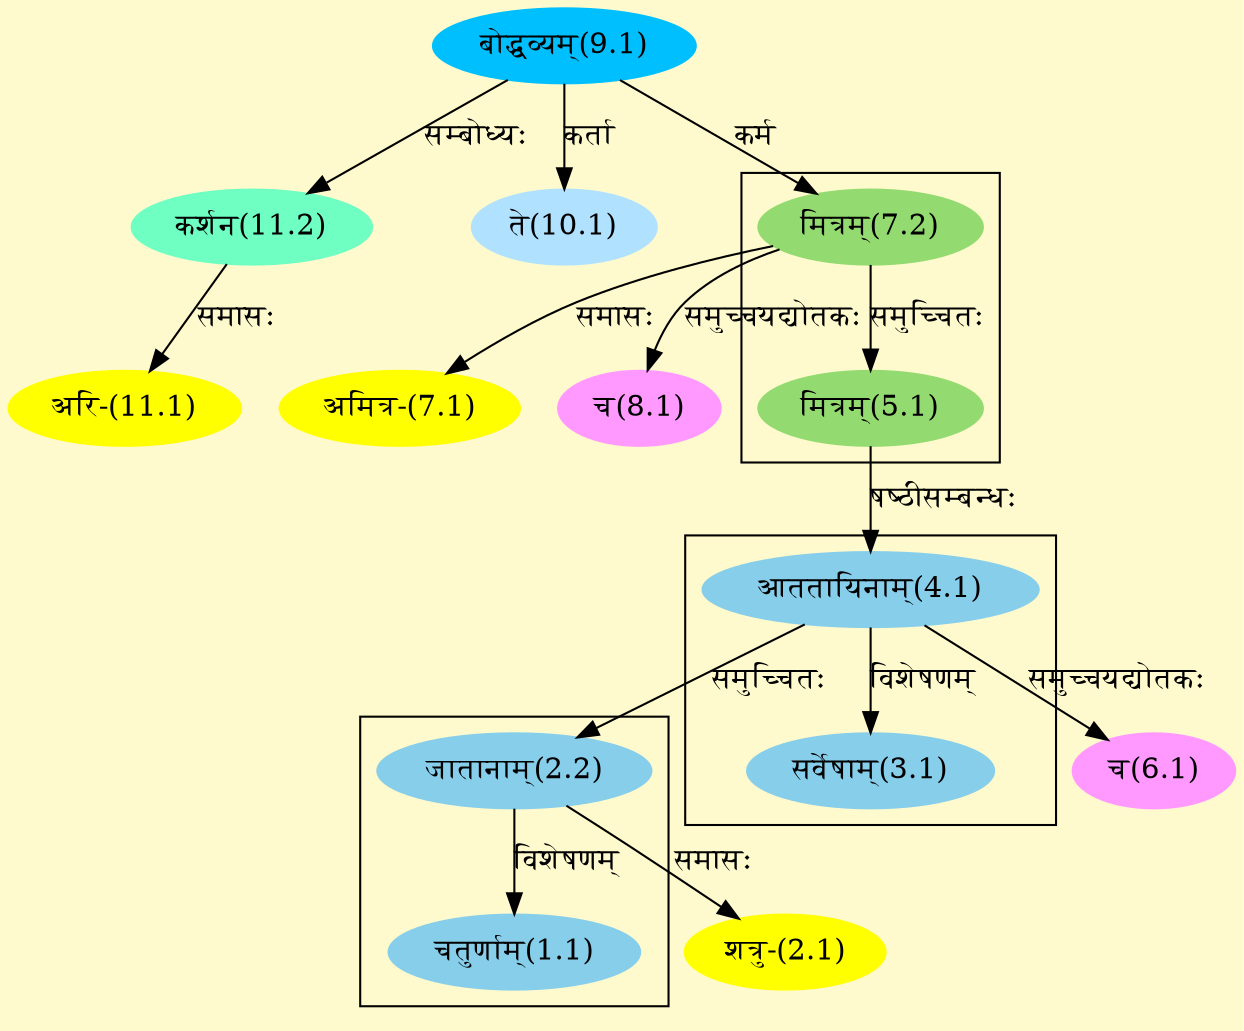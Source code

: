 digraph G{
rankdir=BT;
 compound=true;
 bgcolor="lemonchiffon1";

subgraph cluster_1{
Node1_1 [style=filled, color="#87CEEB" label = "चतुर्णाम्(1.1)"]
Node2_2 [style=filled, color="#87CEEB" label = "जातानाम्(2.2)"]

}

subgraph cluster_2{
Node2_2 [style=filled, color="#87CEEB" label = "जातानाम्(2.2)"]
Node4_1 [style=filled, color="#87CEEB" label = "आततायिनाम्(4.1)"]
Node3_1 [style=filled, color="#87CEEB" label = "सर्वेषाम्(3.1)"]

}

subgraph cluster_3{
Node5_1 [style=filled, color="#93DB70" label = "मित्रम्(5.1)"]
Node7_2 [style=filled, color="#93DB70" label = "मित्रम्(7.2)"]

}
Node2_1 [style=filled, color="#FFFF00" label = "शत्रु-(2.1)"]
Node2_2 [style=filled, color="#87CEEB" label = "जातानाम्(2.2)"]
Node4_1 [style=filled, color="#87CEEB" label = "आततायिनाम्(4.1)"]
Node5_1 [style=filled, color="#93DB70" label = "मित्रम्(5.1)"]
Node6_1 [style=filled, color="#FF99FF" label = "च(6.1)"]
Node7_1 [style=filled, color="#FFFF00" label = "अमित्र-(7.1)"]
Node7_2 [style=filled, color="#93DB70" label = "मित्रम्(7.2)"]
Node9_1 [style=filled, color="#00BFFF" label = "बोद्धव्यम्(9.1)"]
Node8_1 [style=filled, color="#FF99FF" label = "च(8.1)"]
Node10_1 [style=filled, color="#B0E2FF" label = "ते(10.1)"]
Node11_1 [style=filled, color="#FFFF00" label = "अरि-(11.1)"]
Node11_2 [style=filled, color="#6FFFC3" label = "कर्शन(11.2)"]
/* Start of Relations section */

Node1_1 -> Node2_2 [  label="विशेषणम्"  dir="back" ]
Node2_1 -> Node2_2 [  label="समासः"  dir="back" ]
Node2_2 -> Node4_1 [  label="समुच्चितः"  dir="back" ]
Node3_1 -> Node4_1 [  label="विशेषणम्"  dir="back" ]
Node4_1 -> Node5_1 [  label="षष्ठीसम्बन्धः"  dir="back" ]
Node5_1 -> Node7_2 [  label="समुच्चितः"  dir="back" ]
Node6_1 -> Node4_1 [  label="समुच्चयद्योतकः"  dir="back" ]
Node7_1 -> Node7_2 [  label="समासः"  dir="back" ]
Node7_2 -> Node9_1 [  label="कर्म"  dir="back" ]
Node8_1 -> Node7_2 [  label="समुच्चयद्योतकः"  dir="back" ]
Node10_1 -> Node9_1 [  label="कर्ता"  dir="back" ]
Node11_1 -> Node11_2 [  label="समासः"  dir="back" ]
Node11_2 -> Node9_1 [  label="सम्बोध्यः"  dir="back" ]
}

